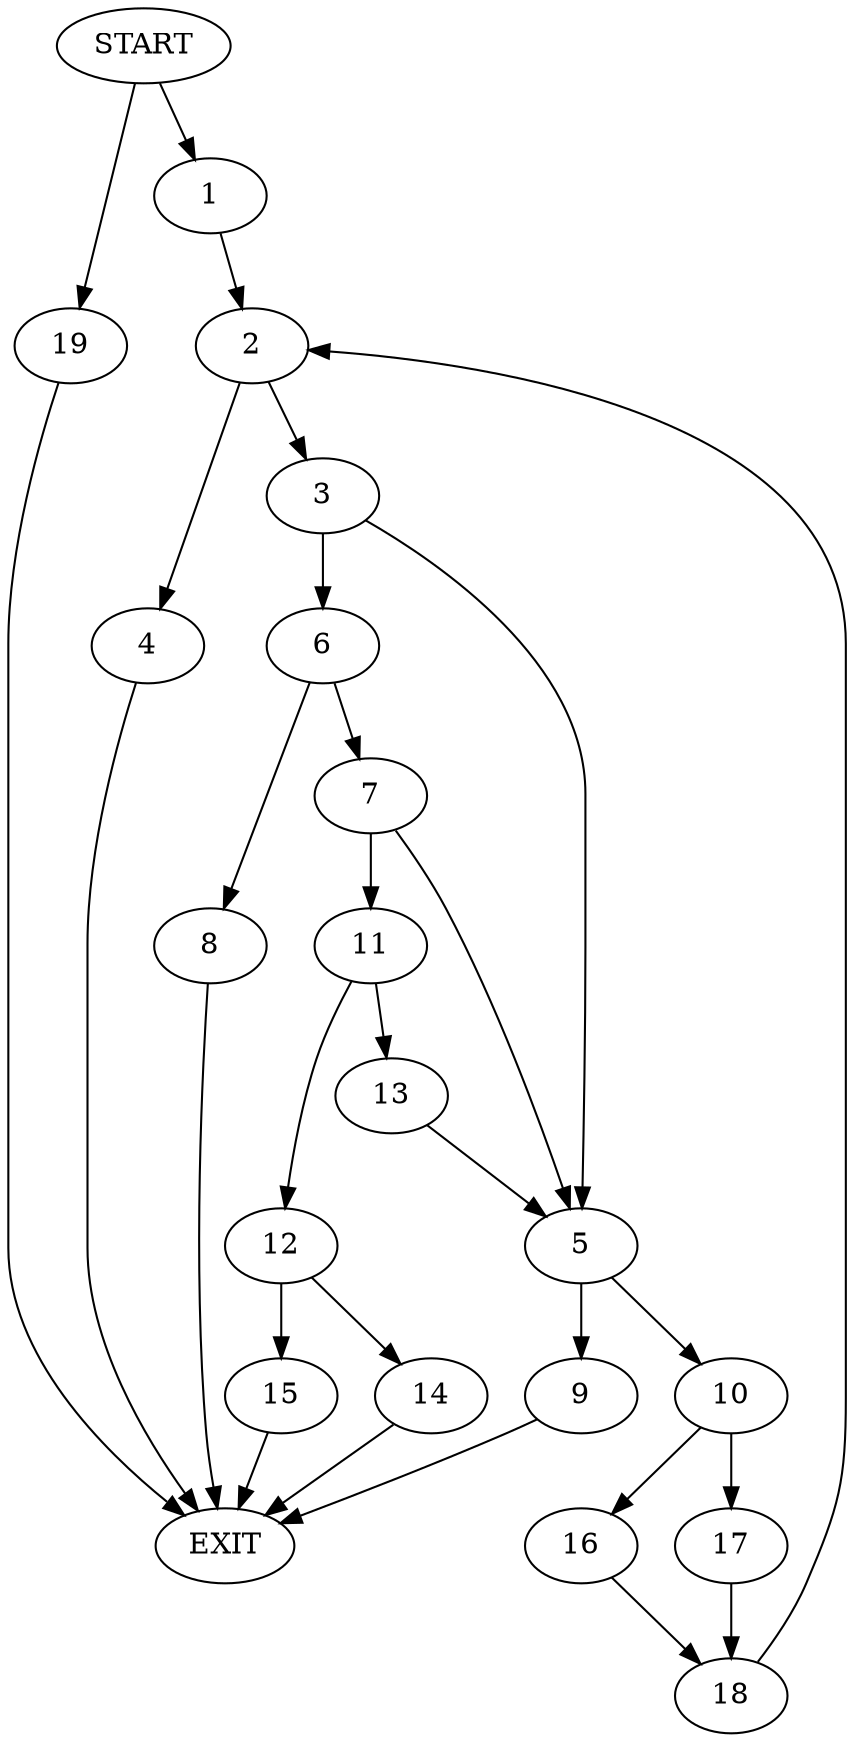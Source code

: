 digraph {
0 [label="START"]
20 [label="EXIT"]
0 -> 1
1 -> 2
2 -> 3
2 -> 4
4 -> 20
3 -> 5
3 -> 6
6 -> 7
6 -> 8
5 -> 9
5 -> 10
7 -> 5
7 -> 11
8 -> 20
11 -> 12
11 -> 13
13 -> 5
12 -> 14
12 -> 15
14 -> 20
15 -> 20
9 -> 20
10 -> 16
10 -> 17
16 -> 18
17 -> 18
18 -> 2
0 -> 19
19 -> 20
}

